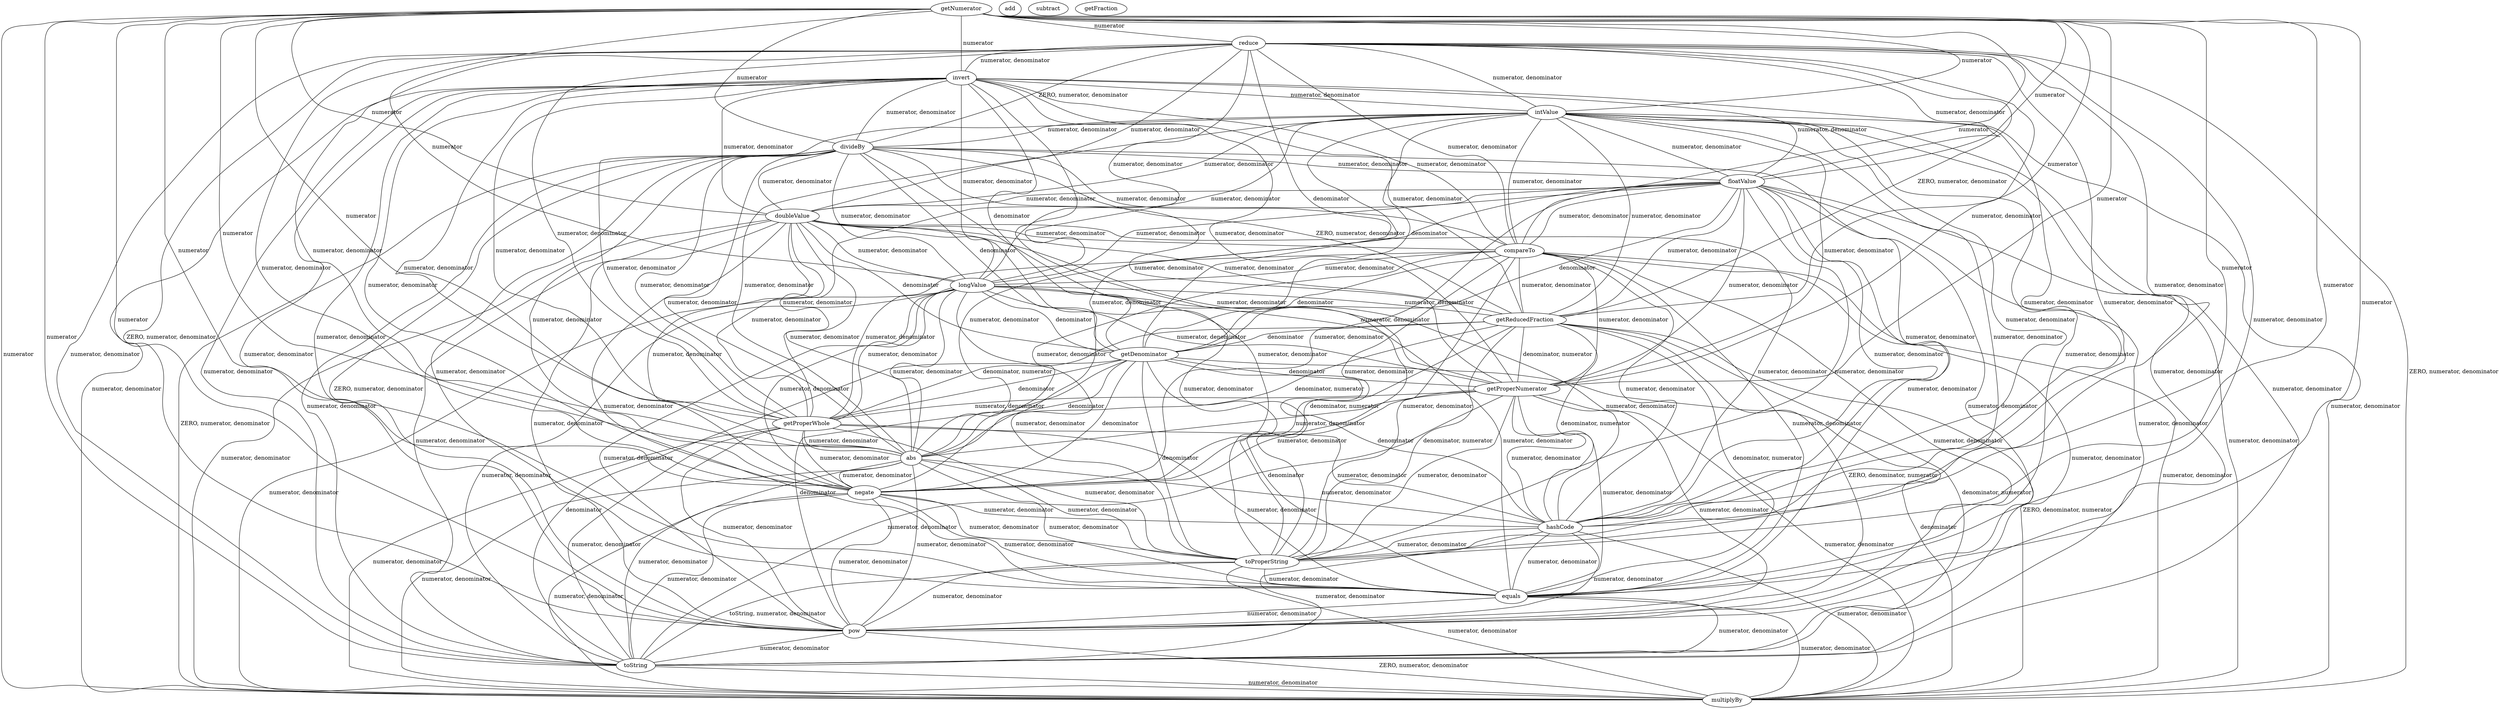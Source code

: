 digraph G {
getNumerator;
reduce;
add;
invert;
intValue;
divideBy;
subtract;
floatValue;
doubleValue;
compareTo;
longValue;
getReducedFraction;
getDenominator;
getProperNumerator;
getProperWhole;
abs;
negate;
hashCode;
toProperString;
equals;
pow;
toString;
multiplyBy;
getFraction;
getNumerator -> reduce [label=" numerator", dir=none];
getNumerator -> invert [label=" numerator", dir=none];
getNumerator -> intValue [label=" numerator", dir=none];
getNumerator -> divideBy [label=" numerator", dir=none];
getNumerator -> floatValue [label=" numerator", dir=none];
getNumerator -> doubleValue [label=" numerator", dir=none];
getNumerator -> compareTo [label=" numerator", dir=none];
getNumerator -> longValue [label=" numerator", dir=none];
getNumerator -> getReducedFraction [label=" numerator", dir=none];
getNumerator -> getProperNumerator [label=" numerator", dir=none];
getNumerator -> getProperWhole [label=" numerator", dir=none];
getNumerator -> abs [label=" numerator", dir=none];
getNumerator -> negate [label=" numerator", dir=none];
getNumerator -> hashCode [label=" numerator", dir=none];
getNumerator -> toProperString [label=" numerator", dir=none];
getNumerator -> equals [label=" numerator", dir=none];
getNumerator -> pow [label=" numerator", dir=none];
getNumerator -> toString [label=" numerator", dir=none];
getNumerator -> multiplyBy [label=" numerator", dir=none];
reduce -> invert [label=" numerator, denominator", dir=none];
reduce -> intValue [label=" numerator, denominator", dir=none];
reduce -> divideBy [label=" ZERO, numerator, denominator", dir=none];
reduce -> floatValue [label=" numerator, denominator", dir=none];
reduce -> doubleValue [label=" numerator, denominator", dir=none];
reduce -> compareTo [label=" numerator, denominator", dir=none];
reduce -> longValue [label=" numerator, denominator", dir=none];
reduce -> getReducedFraction [label=" ZERO, numerator, denominator", dir=none];
reduce -> getDenominator [label=" denominator", dir=none];
reduce -> getProperNumerator [label=" numerator, denominator", dir=none];
reduce -> getProperWhole [label=" numerator, denominator", dir=none];
reduce -> abs [label=" numerator, denominator", dir=none];
reduce -> negate [label=" numerator, denominator", dir=none];
reduce -> hashCode [label=" numerator, denominator", dir=none];
reduce -> toProperString [label=" numerator, denominator", dir=none];
reduce -> equals [label=" numerator, denominator", dir=none];
reduce -> pow [label=" ZERO, numerator, denominator", dir=none];
reduce -> toString [label=" numerator, denominator", dir=none];
reduce -> multiplyBy [label=" ZERO, numerator, denominator", dir=none];
invert -> intValue [label=" numerator, denominator", dir=none];
invert -> divideBy [label=" numerator, denominator", dir=none];
invert -> floatValue [label=" numerator, denominator", dir=none];
invert -> doubleValue [label=" numerator, denominator", dir=none];
invert -> compareTo [label=" numerator, denominator", dir=none];
invert -> longValue [label=" numerator, denominator", dir=none];
invert -> getReducedFraction [label=" numerator, denominator", dir=none];
invert -> getDenominator [label=" denominator", dir=none];
invert -> getProperNumerator [label=" numerator, denominator", dir=none];
invert -> getProperWhole [label=" numerator, denominator", dir=none];
invert -> abs [label=" numerator, denominator", dir=none];
invert -> negate [label=" numerator, denominator", dir=none];
invert -> hashCode [label=" numerator, denominator", dir=none];
invert -> toProperString [label=" numerator, denominator", dir=none];
invert -> equals [label=" numerator, denominator", dir=none];
invert -> pow [label=" numerator, denominator", dir=none];
invert -> toString [label=" numerator, denominator", dir=none];
invert -> multiplyBy [label=" numerator, denominator", dir=none];
intValue -> divideBy [label=" numerator, denominator", dir=none];
intValue -> floatValue [label=" numerator, denominator", dir=none];
intValue -> doubleValue [label=" numerator, denominator", dir=none];
intValue -> compareTo [label=" numerator, denominator", dir=none];
intValue -> longValue [label=" numerator, denominator", dir=none];
intValue -> getReducedFraction [label=" numerator, denominator", dir=none];
intValue -> getDenominator [label=" denominator", dir=none];
intValue -> getProperNumerator [label=" numerator, denominator", dir=none];
intValue -> getProperWhole [label=" numerator, denominator", dir=none];
intValue -> abs [label=" numerator, denominator", dir=none];
intValue -> negate [label=" numerator, denominator", dir=none];
intValue -> hashCode [label=" numerator, denominator", dir=none];
intValue -> toProperString [label=" numerator, denominator", dir=none];
intValue -> equals [label=" numerator, denominator", dir=none];
intValue -> pow [label=" numerator, denominator", dir=none];
intValue -> toString [label=" numerator, denominator", dir=none];
intValue -> multiplyBy [label=" numerator, denominator", dir=none];
divideBy -> floatValue [label=" numerator, denominator", dir=none];
divideBy -> doubleValue [label=" numerator, denominator", dir=none];
divideBy -> compareTo [label=" numerator, denominator", dir=none];
divideBy -> longValue [label=" numerator, denominator", dir=none];
divideBy -> getReducedFraction [label=" ZERO, numerator, denominator", dir=none];
divideBy -> getDenominator [label=" denominator", dir=none];
divideBy -> getProperNumerator [label=" numerator, denominator", dir=none];
divideBy -> getProperWhole [label=" numerator, denominator", dir=none];
divideBy -> abs [label=" numerator, denominator", dir=none];
divideBy -> negate [label=" numerator, denominator", dir=none];
divideBy -> hashCode [label=" numerator, denominator", dir=none];
divideBy -> toProperString [label=" numerator, denominator", dir=none];
divideBy -> equals [label=" numerator, denominator", dir=none];
divideBy -> pow [label=" ZERO, numerator, denominator", dir=none];
divideBy -> toString [label=" numerator, denominator", dir=none];
divideBy -> multiplyBy [label=" ZERO, numerator, denominator", dir=none];
floatValue -> doubleValue [label=" numerator, denominator", dir=none];
floatValue -> compareTo [label=" numerator, denominator", dir=none];
floatValue -> longValue [label=" numerator, denominator", dir=none];
floatValue -> getReducedFraction [label=" numerator, denominator", dir=none];
floatValue -> getDenominator [label=" denominator", dir=none];
floatValue -> getProperNumerator [label=" numerator, denominator", dir=none];
floatValue -> getProperWhole [label=" numerator, denominator", dir=none];
floatValue -> abs [label=" numerator, denominator", dir=none];
floatValue -> negate [label=" numerator, denominator", dir=none];
floatValue -> hashCode [label=" numerator, denominator", dir=none];
floatValue -> toProperString [label=" numerator, denominator", dir=none];
floatValue -> equals [label=" numerator, denominator", dir=none];
floatValue -> pow [label=" numerator, denominator", dir=none];
floatValue -> toString [label=" numerator, denominator", dir=none];
floatValue -> multiplyBy [label=" numerator, denominator", dir=none];
doubleValue -> compareTo [label=" numerator, denominator", dir=none];
doubleValue -> longValue [label=" numerator, denominator", dir=none];
doubleValue -> getReducedFraction [label=" numerator, denominator", dir=none];
doubleValue -> getDenominator [label=" denominator", dir=none];
doubleValue -> getProperNumerator [label=" numerator, denominator", dir=none];
doubleValue -> getProperWhole [label=" numerator, denominator", dir=none];
doubleValue -> abs [label=" numerator, denominator", dir=none];
doubleValue -> negate [label=" numerator, denominator", dir=none];
doubleValue -> hashCode [label=" numerator, denominator", dir=none];
doubleValue -> toProperString [label=" numerator, denominator", dir=none];
doubleValue -> equals [label=" numerator, denominator", dir=none];
doubleValue -> pow [label=" numerator, denominator", dir=none];
doubleValue -> toString [label=" numerator, denominator", dir=none];
doubleValue -> multiplyBy [label=" numerator, denominator", dir=none];
compareTo -> longValue [label=" numerator, denominator", dir=none];
compareTo -> getReducedFraction [label=" numerator, denominator", dir=none];
compareTo -> getDenominator [label=" denominator", dir=none];
compareTo -> getProperNumerator [label=" numerator, denominator", dir=none];
compareTo -> getProperWhole [label=" numerator, denominator", dir=none];
compareTo -> abs [label=" numerator, denominator", dir=none];
compareTo -> negate [label=" numerator, denominator", dir=none];
compareTo -> hashCode [label=" numerator, denominator", dir=none];
compareTo -> toProperString [label=" numerator, denominator", dir=none];
compareTo -> equals [label=" numerator, denominator", dir=none];
compareTo -> pow [label=" numerator, denominator", dir=none];
compareTo -> toString [label=" numerator, denominator", dir=none];
compareTo -> multiplyBy [label=" numerator, denominator", dir=none];
longValue -> getProperNumerator [label=" numerator, denominator", dir=none];
longValue -> getProperWhole [label=" numerator, denominator", dir=none];
longValue -> abs [label=" numerator, denominator", dir=none];
longValue -> negate [label=" numerator, denominator", dir=none];
longValue -> hashCode [label=" numerator, denominator", dir=none];
longValue -> toProperString [label=" numerator, denominator", dir=none];
longValue -> equals [label=" numerator, denominator", dir=none];
longValue -> pow [label=" numerator, denominator", dir=none];
longValue -> toString [label=" numerator, denominator", dir=none];
longValue -> multiplyBy [label=" numerator, denominator", dir=none];
longValue -> getReducedFraction [label=" numerator, denominator", dir=none];
longValue -> getDenominator [label=" denominator", dir=none];
getReducedFraction -> getProperNumerator [label=" denominator, numerator", dir=none];
getReducedFraction -> getProperWhole [label=" denominator, numerator", dir=none];
getReducedFraction -> abs [label=" denominator, numerator", dir=none];
getReducedFraction -> negate [label=" denominator, numerator", dir=none];
getReducedFraction -> hashCode [label=" denominator, numerator", dir=none];
getReducedFraction -> toProperString [label=" denominator, numerator", dir=none];
getReducedFraction -> equals [label=" denominator, numerator", dir=none];
getReducedFraction -> pow [label=" ZERO, denominator, numerator", dir=none];
getReducedFraction -> toString [label=" denominator, numerator", dir=none];
getReducedFraction -> multiplyBy [label=" ZERO, denominator, numerator", dir=none];
getReducedFraction -> getDenominator [label=" denominator", dir=none];
getDenominator -> getProperNumerator [label=" denominator", dir=none];
getDenominator -> getProperWhole [label=" denominator", dir=none];
getDenominator -> abs [label=" denominator", dir=none];
getDenominator -> negate [label=" denominator", dir=none];
getDenominator -> hashCode [label=" denominator", dir=none];
getDenominator -> toProperString [label=" denominator", dir=none];
getDenominator -> equals [label=" denominator", dir=none];
getDenominator -> pow [label=" denominator", dir=none];
getDenominator -> toString [label=" denominator", dir=none];
getDenominator -> multiplyBy [label=" denominator", dir=none];
getProperNumerator -> getProperWhole [label=" numerator, denominator", dir=none];
getProperNumerator -> abs [label=" numerator, denominator", dir=none];
getProperNumerator -> negate [label=" numerator, denominator", dir=none];
getProperNumerator -> hashCode [label=" numerator, denominator", dir=none];
getProperNumerator -> toProperString [label=" numerator, denominator", dir=none];
getProperNumerator -> equals [label=" numerator, denominator", dir=none];
getProperNumerator -> pow [label=" numerator, denominator", dir=none];
getProperNumerator -> toString [label=" numerator, denominator", dir=none];
getProperNumerator -> multiplyBy [label=" numerator, denominator", dir=none];
getProperWhole -> abs [label=" numerator, denominator", dir=none];
getProperWhole -> negate [label=" numerator, denominator", dir=none];
getProperWhole -> hashCode [label=" numerator, denominator", dir=none];
getProperWhole -> toProperString [label=" numerator, denominator", dir=none];
getProperWhole -> equals [label=" numerator, denominator", dir=none];
getProperWhole -> pow [label=" numerator, denominator", dir=none];
getProperWhole -> toString [label=" numerator, denominator", dir=none];
getProperWhole -> multiplyBy [label=" numerator, denominator", dir=none];
abs -> negate [label=" numerator, denominator", dir=none];
abs -> hashCode [label=" numerator, denominator", dir=none];
abs -> toProperString [label=" numerator, denominator", dir=none];
abs -> equals [label=" numerator, denominator", dir=none];
abs -> pow [label=" numerator, denominator", dir=none];
abs -> toString [label=" numerator, denominator", dir=none];
abs -> multiplyBy [label=" numerator, denominator", dir=none];
negate -> hashCode [label=" numerator, denominator", dir=none];
negate -> toProperString [label=" numerator, denominator", dir=none];
negate -> equals [label=" numerator, denominator", dir=none];
negate -> pow [label=" numerator, denominator", dir=none];
negate -> toString [label=" numerator, denominator", dir=none];
negate -> multiplyBy [label=" numerator, denominator", dir=none];
hashCode -> toProperString [label=" numerator, denominator", dir=none];
hashCode -> equals [label=" numerator, denominator", dir=none];
hashCode -> pow [label=" numerator, denominator", dir=none];
hashCode -> toString [label=" numerator, denominator", dir=none];
hashCode -> multiplyBy [label=" numerator, denominator", dir=none];
toProperString -> equals [label=" numerator, denominator", dir=none];
toProperString -> pow [label=" numerator, denominator", dir=none];
toProperString -> toString [label=" toString, numerator, denominator", dir=none];
toProperString -> multiplyBy [label=" numerator, denominator", dir=none];
equals -> pow [label=" numerator, denominator", dir=none];
equals -> toString [label=" numerator, denominator", dir=none];
equals -> multiplyBy [label=" numerator, denominator", dir=none];
pow -> toString [label=" numerator, denominator", dir=none];
pow -> multiplyBy [label=" ZERO, numerator, denominator", dir=none];
toString -> multiplyBy [label=" numerator, denominator", dir=none];
}